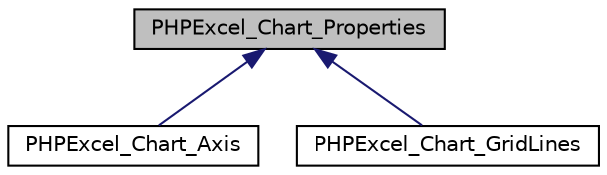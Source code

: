 digraph "PHPExcel_Chart_Properties"
{
  edge [fontname="Helvetica",fontsize="10",labelfontname="Helvetica",labelfontsize="10"];
  node [fontname="Helvetica",fontsize="10",shape=record];
  Node0 [label="PHPExcel_Chart_Properties",height=0.2,width=0.4,color="black", fillcolor="grey75", style="filled", fontcolor="black"];
  Node0 -> Node1 [dir="back",color="midnightblue",fontsize="10",style="solid",fontname="Helvetica"];
  Node1 [label="PHPExcel_Chart_Axis",height=0.2,width=0.4,color="black", fillcolor="white", style="filled",URL="$class_p_h_p_excel___chart___axis.html"];
  Node0 -> Node2 [dir="back",color="midnightblue",fontsize="10",style="solid",fontname="Helvetica"];
  Node2 [label="PHPExcel_Chart_GridLines",height=0.2,width=0.4,color="black", fillcolor="white", style="filled",URL="$class_p_h_p_excel___chart___grid_lines.html"];
}
